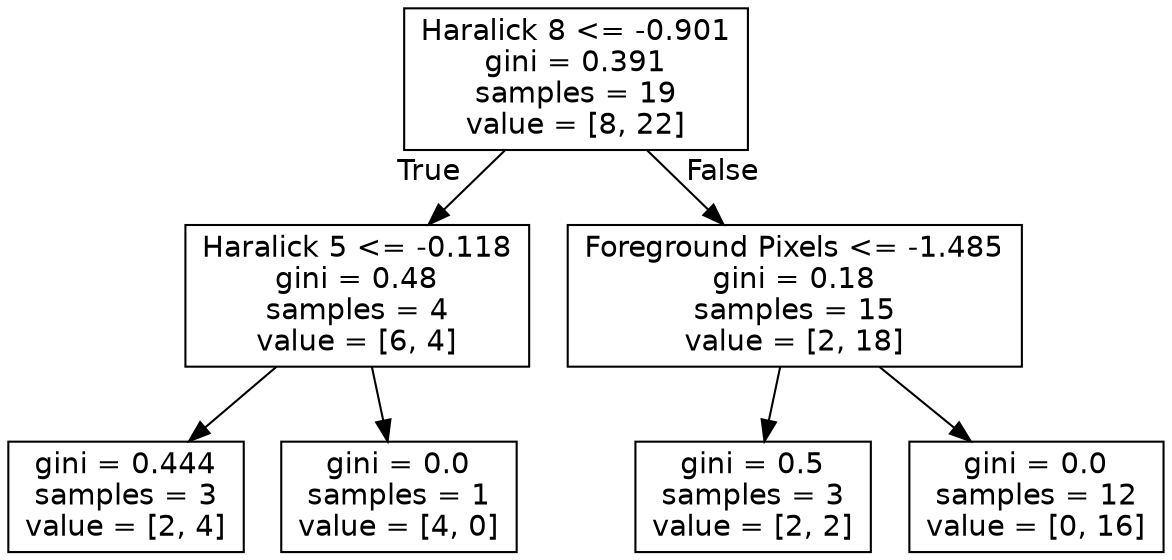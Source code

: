 digraph Tree {
node [shape=box, fontname="helvetica"] ;
edge [fontname="helvetica"] ;
0 [label="Haralick 8 <= -0.901\ngini = 0.391\nsamples = 19\nvalue = [8, 22]"] ;
1 [label="Haralick 5 <= -0.118\ngini = 0.48\nsamples = 4\nvalue = [6, 4]"] ;
0 -> 1 [labeldistance=2.5, labelangle=45, headlabel="True"] ;
2 [label="gini = 0.444\nsamples = 3\nvalue = [2, 4]"] ;
1 -> 2 ;
3 [label="gini = 0.0\nsamples = 1\nvalue = [4, 0]"] ;
1 -> 3 ;
4 [label="Foreground Pixels <= -1.485\ngini = 0.18\nsamples = 15\nvalue = [2, 18]"] ;
0 -> 4 [labeldistance=2.5, labelangle=-45, headlabel="False"] ;
5 [label="gini = 0.5\nsamples = 3\nvalue = [2, 2]"] ;
4 -> 5 ;
6 [label="gini = 0.0\nsamples = 12\nvalue = [0, 16]"] ;
4 -> 6 ;
}